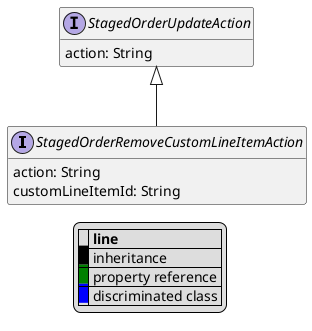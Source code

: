 @startuml

hide empty fields
hide empty methods
legend
|= |= line |
|<back:black>   </back>| inheritance |
|<back:green>   </back>| property reference |
|<back:blue>   </back>| discriminated class |
endlegend
interface StagedOrderRemoveCustomLineItemAction [[StagedOrderRemoveCustomLineItemAction.svg]] extends StagedOrderUpdateAction {
    action: String
    customLineItemId: String
}
interface StagedOrderUpdateAction [[StagedOrderUpdateAction.svg]]  {
    action: String
}





@enduml

